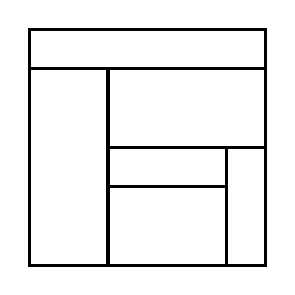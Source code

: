 \begin{tikzpicture}[very thick, scale=.5]
    \draw (0,5) rectangle (6,6);
    \draw (0,0) rectangle (2,5);
    \draw (2,3) rectangle (6,5);
    \draw (2,2) rectangle (5,3);
    \draw (2,0) rectangle (5,2);
    \draw (5,0) rectangle (6,3);
\end{tikzpicture}
